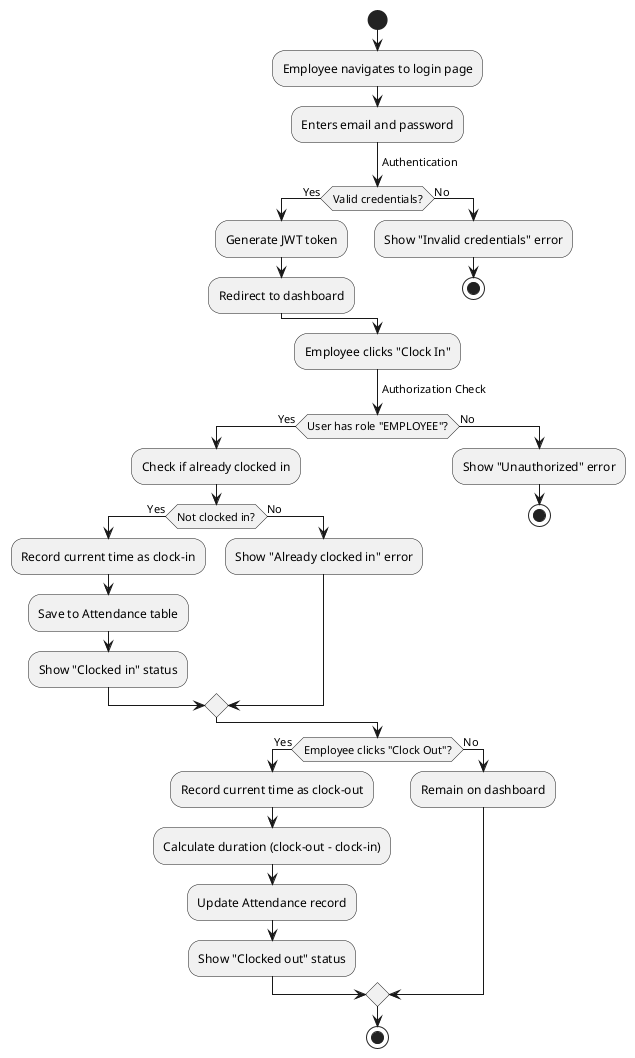@startuml
start
:Employee navigates to login page;
:Enters email and password;
-> Authentication;
if (Valid credentials?) then (Yes)
  :Generate JWT token;
  :Redirect to dashboard;
else (No)
  :Show "Invalid credentials" error;
  stop
endif

:Employee clicks "Clock In";
-> Authorization Check;
if (User has role "EMPLOYEE"?) then (Yes)
  :Check if already clocked in;
  if (Not clocked in?) then (Yes)
    :Record current time as clock-in;
    :Save to Attendance table;
    :Show "Clocked in" status;
  else (No)
    :Show "Already clocked in" error;
  endif
else (No)
  :Show "Unauthorized" error;
  stop
endif

if (Employee clicks "Clock Out"?) then (Yes)
  :Record current time as clock-out;
  :Calculate duration (clock-out - clock-in);
  :Update Attendance record;
  :Show "Clocked out" status;
else (No)
  :Remain on dashboard;
endif
stop
@enduml